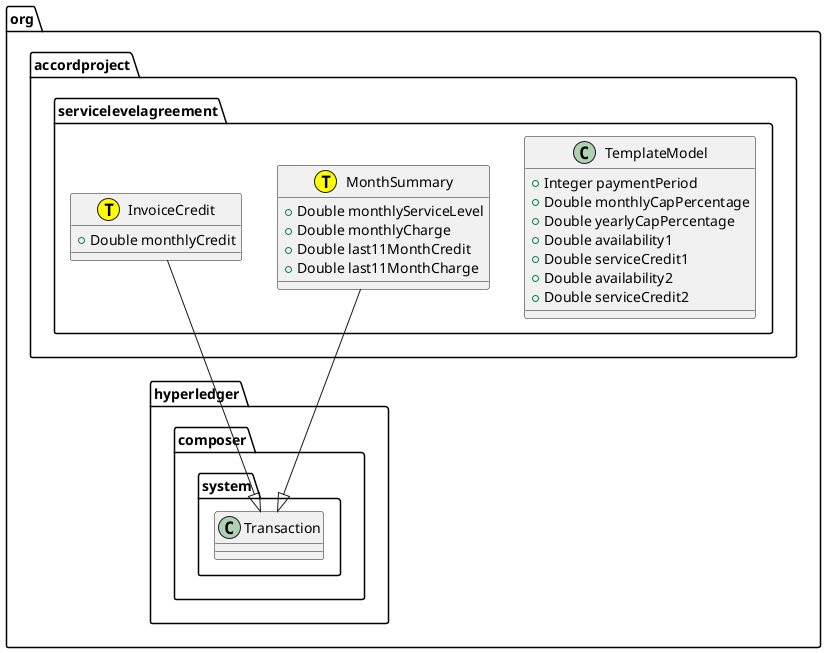 @startuml
class org.accordproject.servicelevelagreement.TemplateModel {
   + Integer paymentPeriod
   + Double monthlyCapPercentage
   + Double yearlyCapPercentage
   + Double availability1
   + Double serviceCredit1
   + Double availability2
   + Double serviceCredit2
}
class org.accordproject.servicelevelagreement.MonthSummary << (T,yellow) >> {
   + Double monthlyServiceLevel
   + Double monthlyCharge
   + Double last11MonthCredit
   + Double last11MonthCharge
}
org.accordproject.servicelevelagreement.MonthSummary --|> org.hyperledger.composer.system.Transaction
class org.accordproject.servicelevelagreement.InvoiceCredit << (T,yellow) >> {
   + Double monthlyCredit
}
org.accordproject.servicelevelagreement.InvoiceCredit --|> org.hyperledger.composer.system.Transaction
@enduml
